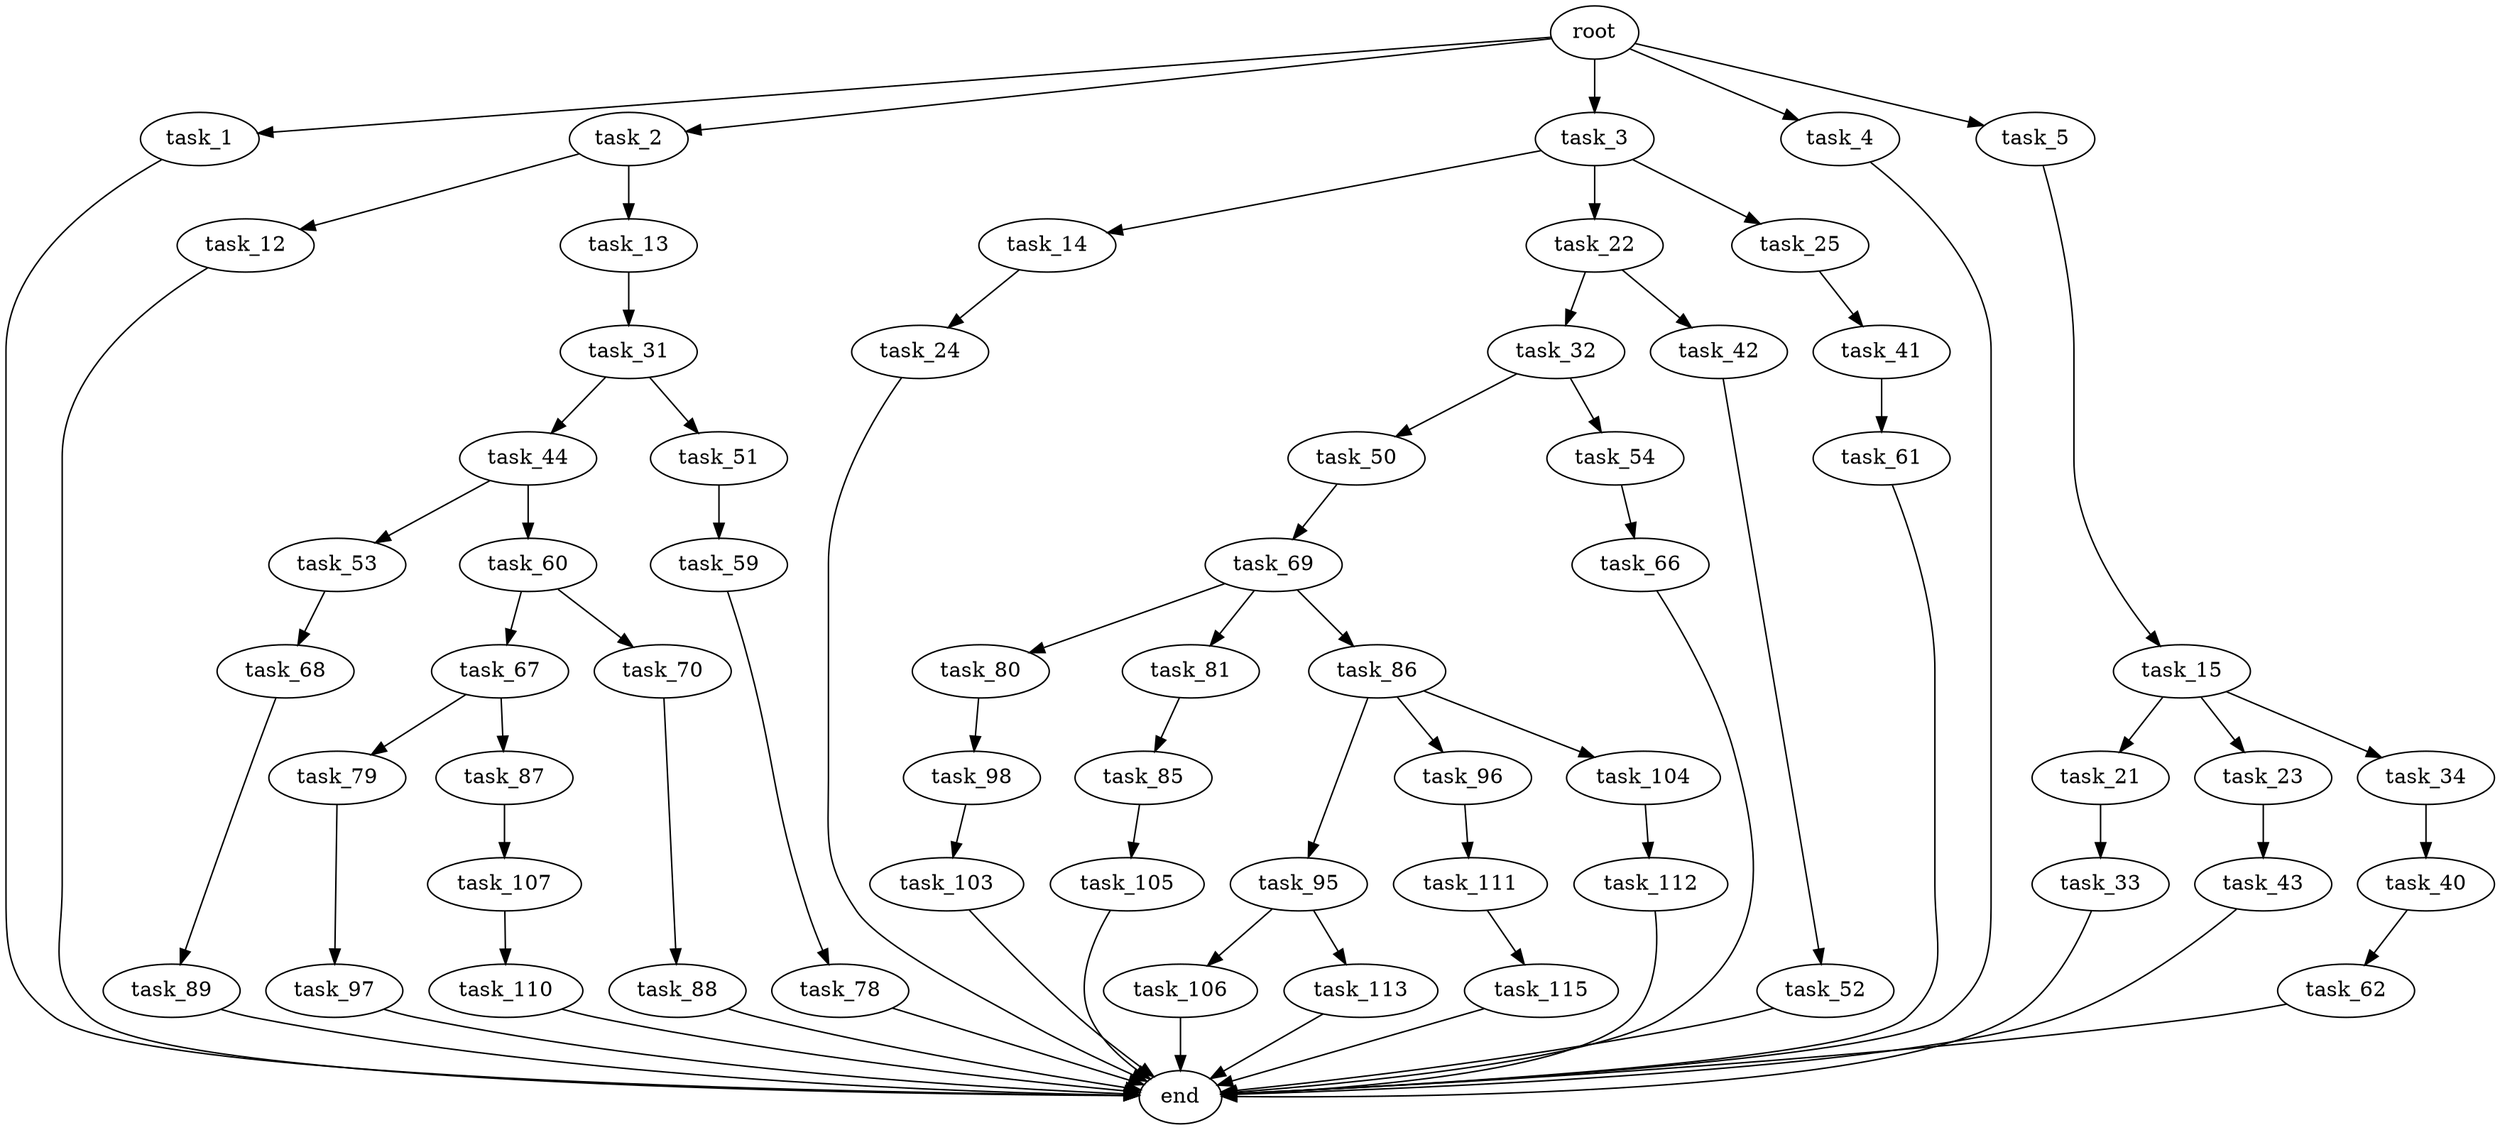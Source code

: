 digraph G {
  root [size="0.000000"];
  task_1 [size="34693718068.000000"];
  task_2 [size="187414855212.000000"];
  task_3 [size="919307122040.000000"];
  task_4 [size="549755813888.000000"];
  task_5 [size="782757789696.000000"];
  task_12 [size="8589934592.000000"];
  task_13 [size="2726117195.000000"];
  task_14 [size="17474187992.000000"];
  task_15 [size="21288840296.000000"];
  task_21 [size="231928233984.000000"];
  task_22 [size="2539864186.000000"];
  task_23 [size="33548034697.000000"];
  task_24 [size="484666982402.000000"];
  task_25 [size="5394221771.000000"];
  task_31 [size="1746871628.000000"];
  task_32 [size="9396721864.000000"];
  task_33 [size="90793804929.000000"];
  task_34 [size="264689726577.000000"];
  task_40 [size="25490675226.000000"];
  task_41 [size="368293445632.000000"];
  task_42 [size="549755813888.000000"];
  task_43 [size="18672882947.000000"];
  task_44 [size="368293445632.000000"];
  task_50 [size="1545513469.000000"];
  task_51 [size="2665400296.000000"];
  task_52 [size="8589934592.000000"];
  task_53 [size="382888775.000000"];
  task_54 [size="10324481526.000000"];
  task_59 [size="549755813888.000000"];
  task_60 [size="1044412803450.000000"];
  task_61 [size="35044789860.000000"];
  task_62 [size="8605171157.000000"];
  task_66 [size="231928233984.000000"];
  task_67 [size="231928233984.000000"];
  task_68 [size="16717913482.000000"];
  task_69 [size="2044658740.000000"];
  task_70 [size="4173685678.000000"];
  task_78 [size="16268676493.000000"];
  task_79 [size="39702156981.000000"];
  task_80 [size="782757789696.000000"];
  task_81 [size="666953619782.000000"];
  task_85 [size="231928233984.000000"];
  task_86 [size="291383071404.000000"];
  task_87 [size="328340734512.000000"];
  task_88 [size="68719476736.000000"];
  task_89 [size="231928233984.000000"];
  task_95 [size="68719476736.000000"];
  task_96 [size="231928233984.000000"];
  task_97 [size="22890424928.000000"];
  task_98 [size="3926873720.000000"];
  task_103 [size="53543965226.000000"];
  task_104 [size="1073741824000.000000"];
  task_105 [size="6676410592.000000"];
  task_106 [size="549755813888.000000"];
  task_107 [size="782757789696.000000"];
  task_110 [size="126438566659.000000"];
  task_111 [size="8589934592.000000"];
  task_112 [size="792447192280.000000"];
  task_113 [size="325922775.000000"];
  task_115 [size="38326592182.000000"];
  end [size="0.000000"];

  root -> task_1 [size="1.000000"];
  root -> task_2 [size="1.000000"];
  root -> task_3 [size="1.000000"];
  root -> task_4 [size="1.000000"];
  root -> task_5 [size="1.000000"];
  task_1 -> end [size="1.000000"];
  task_2 -> task_12 [size="134217728.000000"];
  task_2 -> task_13 [size="134217728.000000"];
  task_3 -> task_14 [size="838860800.000000"];
  task_3 -> task_22 [size="838860800.000000"];
  task_3 -> task_25 [size="838860800.000000"];
  task_4 -> end [size="1.000000"];
  task_5 -> task_15 [size="679477248.000000"];
  task_12 -> end [size="1.000000"];
  task_13 -> task_31 [size="134217728.000000"];
  task_14 -> task_24 [size="301989888.000000"];
  task_15 -> task_21 [size="838860800.000000"];
  task_15 -> task_23 [size="838860800.000000"];
  task_15 -> task_34 [size="838860800.000000"];
  task_21 -> task_33 [size="301989888.000000"];
  task_22 -> task_32 [size="209715200.000000"];
  task_22 -> task_42 [size="209715200.000000"];
  task_23 -> task_43 [size="536870912.000000"];
  task_24 -> end [size="1.000000"];
  task_25 -> task_41 [size="134217728.000000"];
  task_31 -> task_44 [size="75497472.000000"];
  task_31 -> task_51 [size="75497472.000000"];
  task_32 -> task_50 [size="209715200.000000"];
  task_32 -> task_54 [size="209715200.000000"];
  task_33 -> end [size="1.000000"];
  task_34 -> task_40 [size="209715200.000000"];
  task_40 -> task_62 [size="536870912.000000"];
  task_41 -> task_61 [size="411041792.000000"];
  task_42 -> task_52 [size="536870912.000000"];
  task_43 -> end [size="1.000000"];
  task_44 -> task_53 [size="411041792.000000"];
  task_44 -> task_60 [size="411041792.000000"];
  task_50 -> task_69 [size="75497472.000000"];
  task_51 -> task_59 [size="134217728.000000"];
  task_52 -> end [size="1.000000"];
  task_53 -> task_68 [size="33554432.000000"];
  task_54 -> task_66 [size="536870912.000000"];
  task_59 -> task_78 [size="536870912.000000"];
  task_60 -> task_67 [size="838860800.000000"];
  task_60 -> task_70 [size="838860800.000000"];
  task_61 -> end [size="1.000000"];
  task_62 -> end [size="1.000000"];
  task_66 -> end [size="1.000000"];
  task_67 -> task_79 [size="301989888.000000"];
  task_67 -> task_87 [size="301989888.000000"];
  task_68 -> task_89 [size="301989888.000000"];
  task_69 -> task_80 [size="33554432.000000"];
  task_69 -> task_81 [size="33554432.000000"];
  task_69 -> task_86 [size="33554432.000000"];
  task_70 -> task_88 [size="411041792.000000"];
  task_78 -> end [size="1.000000"];
  task_79 -> task_97 [size="134217728.000000"];
  task_80 -> task_98 [size="679477248.000000"];
  task_81 -> task_85 [size="536870912.000000"];
  task_85 -> task_105 [size="301989888.000000"];
  task_86 -> task_95 [size="209715200.000000"];
  task_86 -> task_96 [size="209715200.000000"];
  task_86 -> task_104 [size="209715200.000000"];
  task_87 -> task_107 [size="536870912.000000"];
  task_88 -> end [size="1.000000"];
  task_89 -> end [size="1.000000"];
  task_95 -> task_106 [size="134217728.000000"];
  task_95 -> task_113 [size="134217728.000000"];
  task_96 -> task_111 [size="301989888.000000"];
  task_97 -> end [size="1.000000"];
  task_98 -> task_103 [size="209715200.000000"];
  task_103 -> end [size="1.000000"];
  task_104 -> task_112 [size="838860800.000000"];
  task_105 -> end [size="1.000000"];
  task_106 -> end [size="1.000000"];
  task_107 -> task_110 [size="679477248.000000"];
  task_110 -> end [size="1.000000"];
  task_111 -> task_115 [size="33554432.000000"];
  task_112 -> end [size="1.000000"];
  task_113 -> end [size="1.000000"];
  task_115 -> end [size="1.000000"];
}
